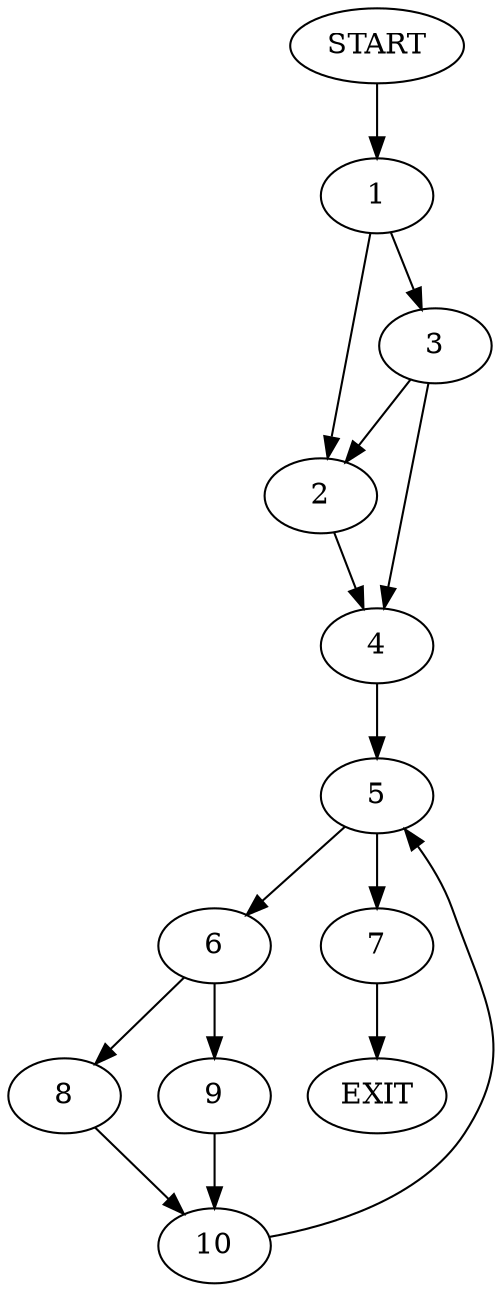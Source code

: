 digraph {
0 [label="START"]
11 [label="EXIT"]
0 -> 1
1 -> 2
1 -> 3
2 -> 4
3 -> 2
3 -> 4
4 -> 5
5 -> 6
5 -> 7
7 -> 11
6 -> 8
6 -> 9
8 -> 10
9 -> 10
10 -> 5
}
